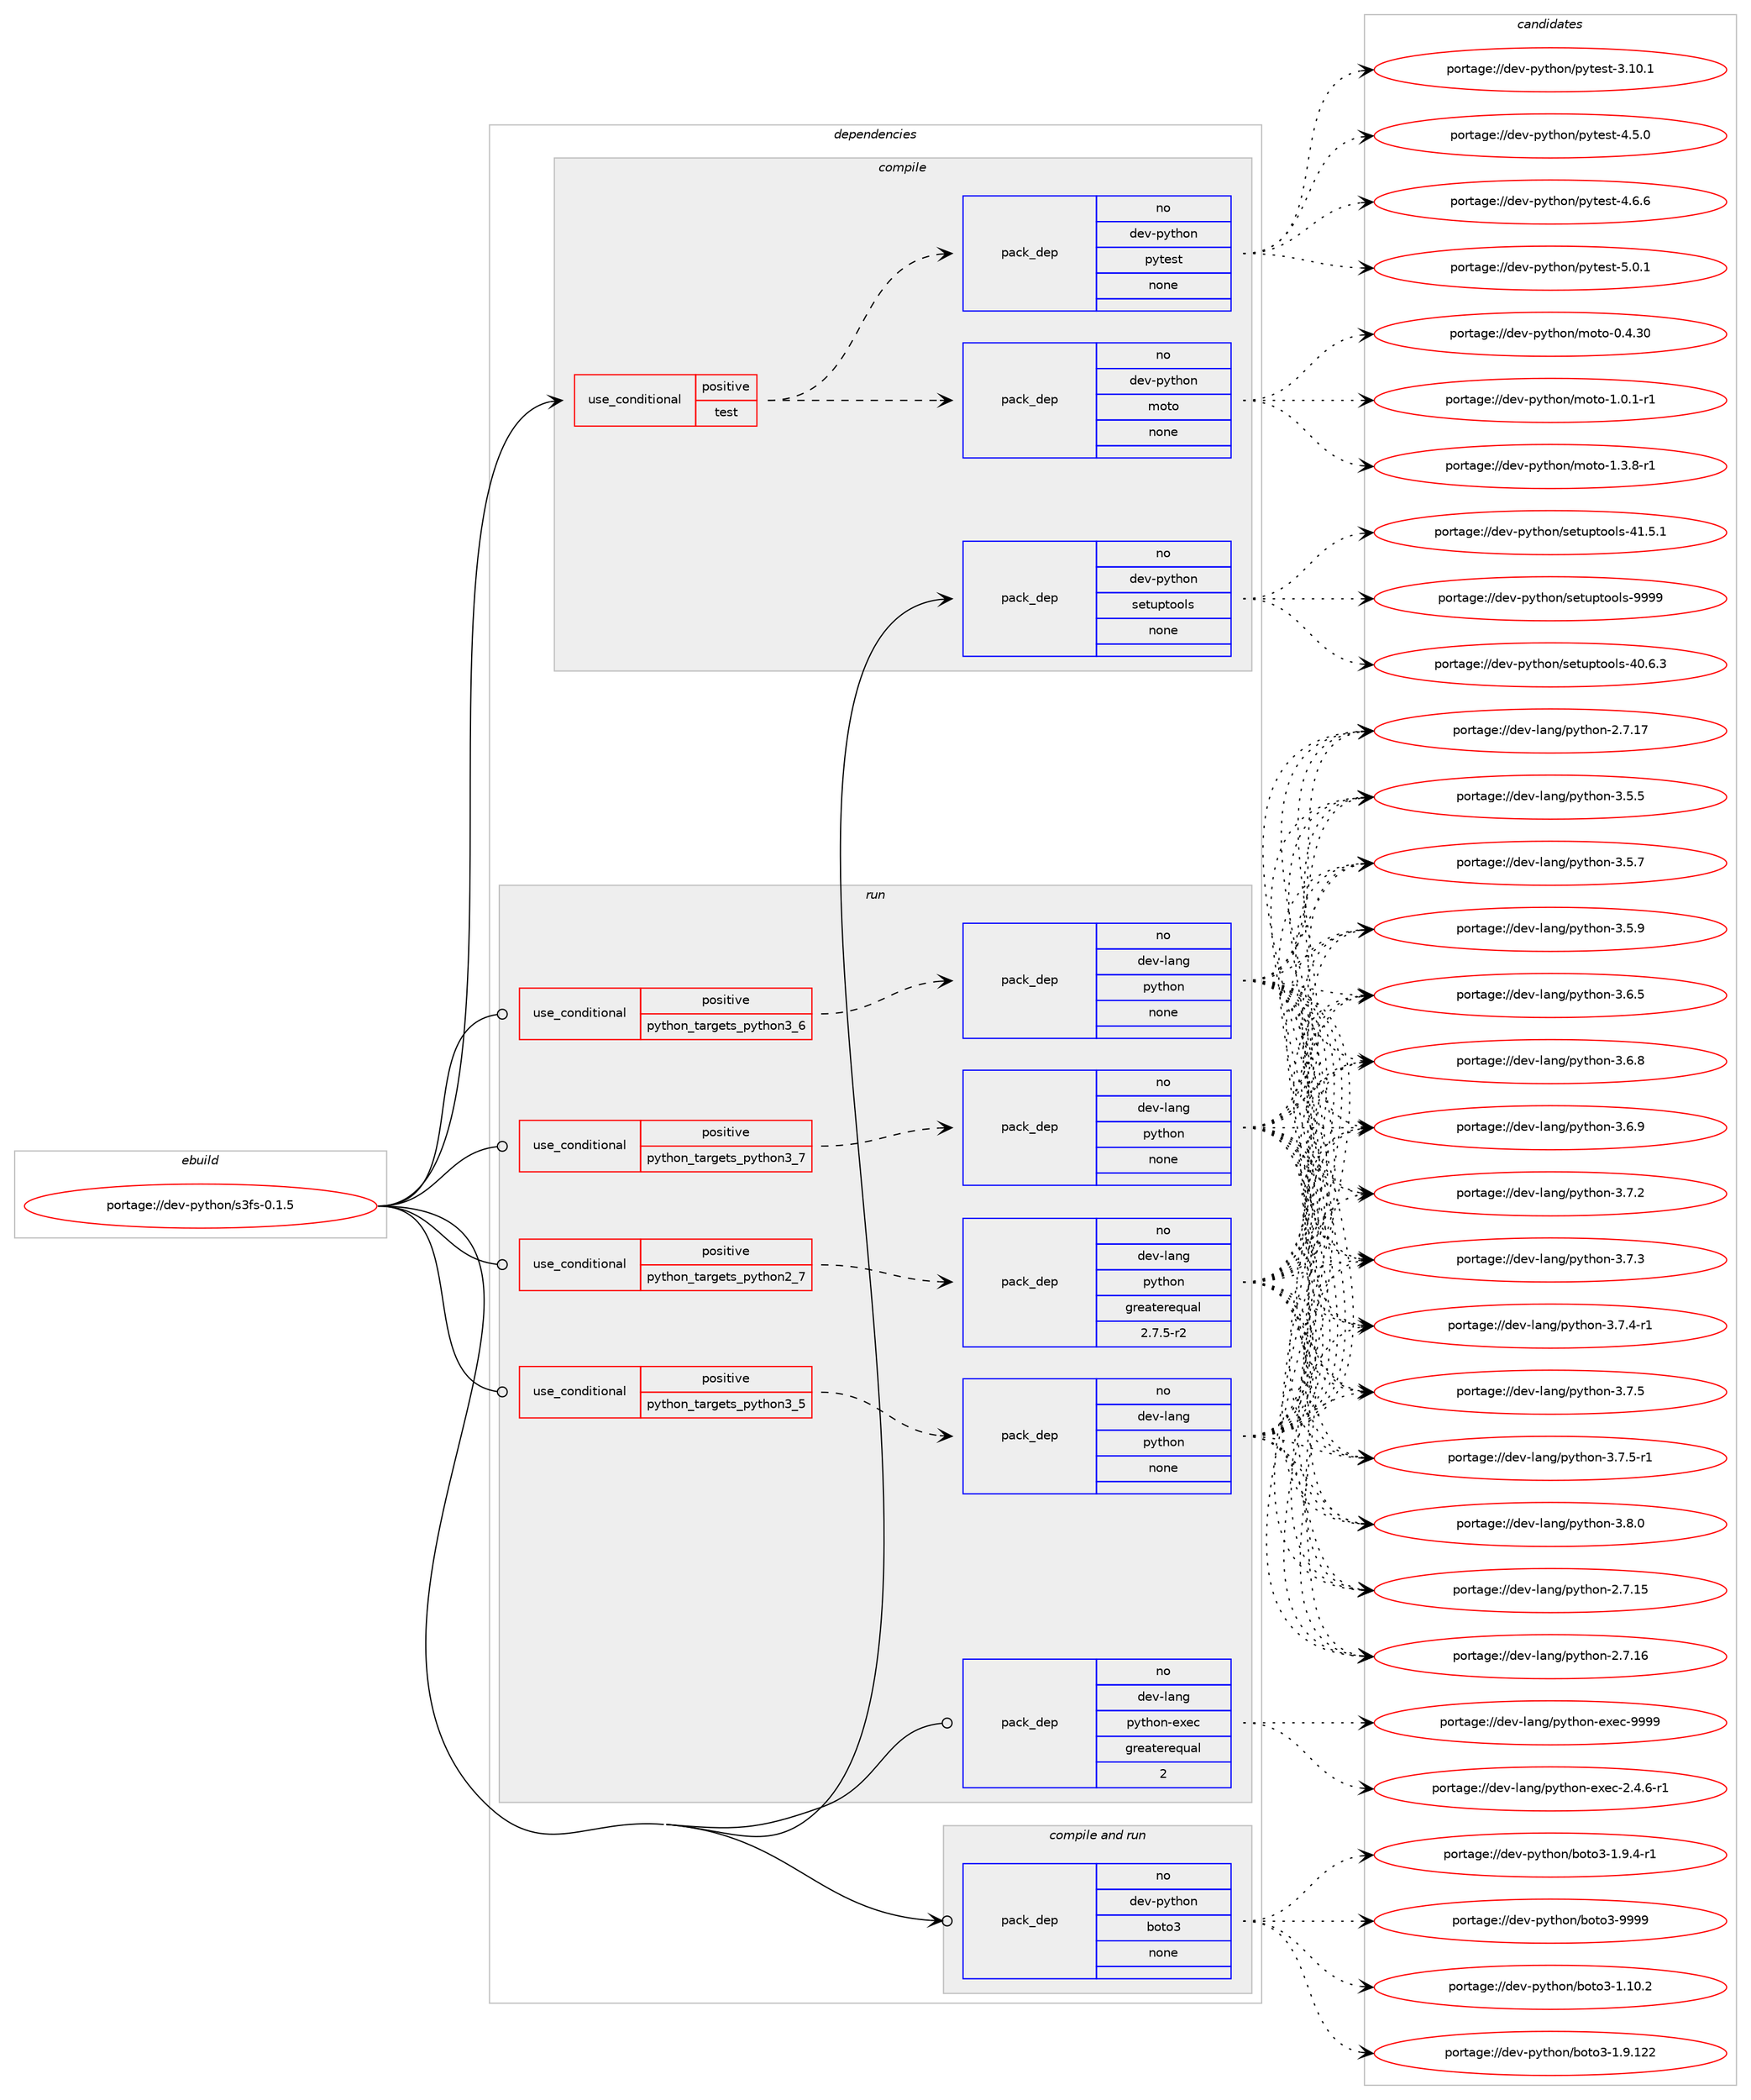 digraph prolog {

# *************
# Graph options
# *************

newrank=true;
concentrate=true;
compound=true;
graph [rankdir=LR,fontname=Helvetica,fontsize=10,ranksep=1.5];#, ranksep=2.5, nodesep=0.2];
edge  [arrowhead=vee];
node  [fontname=Helvetica,fontsize=10];

# **********
# The ebuild
# **********

subgraph cluster_leftcol {
color=gray;
rank=same;
label=<<i>ebuild</i>>;
id [label="portage://dev-python/s3fs-0.1.5", color=red, width=4, href="../dev-python/s3fs-0.1.5.svg"];
}

# ****************
# The dependencies
# ****************

subgraph cluster_midcol {
color=gray;
label=<<i>dependencies</i>>;
subgraph cluster_compile {
fillcolor="#eeeeee";
style=filled;
label=<<i>compile</i>>;
subgraph cond38314 {
dependency171327 [label=<<TABLE BORDER="0" CELLBORDER="1" CELLSPACING="0" CELLPADDING="4"><TR><TD ROWSPAN="3" CELLPADDING="10">use_conditional</TD></TR><TR><TD>positive</TD></TR><TR><TD>test</TD></TR></TABLE>>, shape=none, color=red];
subgraph pack129610 {
dependency171328 [label=<<TABLE BORDER="0" CELLBORDER="1" CELLSPACING="0" CELLPADDING="4" WIDTH="220"><TR><TD ROWSPAN="6" CELLPADDING="30">pack_dep</TD></TR><TR><TD WIDTH="110">no</TD></TR><TR><TD>dev-python</TD></TR><TR><TD>moto</TD></TR><TR><TD>none</TD></TR><TR><TD></TD></TR></TABLE>>, shape=none, color=blue];
}
dependency171327:e -> dependency171328:w [weight=20,style="dashed",arrowhead="vee"];
subgraph pack129611 {
dependency171329 [label=<<TABLE BORDER="0" CELLBORDER="1" CELLSPACING="0" CELLPADDING="4" WIDTH="220"><TR><TD ROWSPAN="6" CELLPADDING="30">pack_dep</TD></TR><TR><TD WIDTH="110">no</TD></TR><TR><TD>dev-python</TD></TR><TR><TD>pytest</TD></TR><TR><TD>none</TD></TR><TR><TD></TD></TR></TABLE>>, shape=none, color=blue];
}
dependency171327:e -> dependency171329:w [weight=20,style="dashed",arrowhead="vee"];
}
id:e -> dependency171327:w [weight=20,style="solid",arrowhead="vee"];
subgraph pack129612 {
dependency171330 [label=<<TABLE BORDER="0" CELLBORDER="1" CELLSPACING="0" CELLPADDING="4" WIDTH="220"><TR><TD ROWSPAN="6" CELLPADDING="30">pack_dep</TD></TR><TR><TD WIDTH="110">no</TD></TR><TR><TD>dev-python</TD></TR><TR><TD>setuptools</TD></TR><TR><TD>none</TD></TR><TR><TD></TD></TR></TABLE>>, shape=none, color=blue];
}
id:e -> dependency171330:w [weight=20,style="solid",arrowhead="vee"];
}
subgraph cluster_compileandrun {
fillcolor="#eeeeee";
style=filled;
label=<<i>compile and run</i>>;
subgraph pack129613 {
dependency171331 [label=<<TABLE BORDER="0" CELLBORDER="1" CELLSPACING="0" CELLPADDING="4" WIDTH="220"><TR><TD ROWSPAN="6" CELLPADDING="30">pack_dep</TD></TR><TR><TD WIDTH="110">no</TD></TR><TR><TD>dev-python</TD></TR><TR><TD>boto3</TD></TR><TR><TD>none</TD></TR><TR><TD></TD></TR></TABLE>>, shape=none, color=blue];
}
id:e -> dependency171331:w [weight=20,style="solid",arrowhead="odotvee"];
}
subgraph cluster_run {
fillcolor="#eeeeee";
style=filled;
label=<<i>run</i>>;
subgraph cond38315 {
dependency171332 [label=<<TABLE BORDER="0" CELLBORDER="1" CELLSPACING="0" CELLPADDING="4"><TR><TD ROWSPAN="3" CELLPADDING="10">use_conditional</TD></TR><TR><TD>positive</TD></TR><TR><TD>python_targets_python2_7</TD></TR></TABLE>>, shape=none, color=red];
subgraph pack129614 {
dependency171333 [label=<<TABLE BORDER="0" CELLBORDER="1" CELLSPACING="0" CELLPADDING="4" WIDTH="220"><TR><TD ROWSPAN="6" CELLPADDING="30">pack_dep</TD></TR><TR><TD WIDTH="110">no</TD></TR><TR><TD>dev-lang</TD></TR><TR><TD>python</TD></TR><TR><TD>greaterequal</TD></TR><TR><TD>2.7.5-r2</TD></TR></TABLE>>, shape=none, color=blue];
}
dependency171332:e -> dependency171333:w [weight=20,style="dashed",arrowhead="vee"];
}
id:e -> dependency171332:w [weight=20,style="solid",arrowhead="odot"];
subgraph cond38316 {
dependency171334 [label=<<TABLE BORDER="0" CELLBORDER="1" CELLSPACING="0" CELLPADDING="4"><TR><TD ROWSPAN="3" CELLPADDING="10">use_conditional</TD></TR><TR><TD>positive</TD></TR><TR><TD>python_targets_python3_5</TD></TR></TABLE>>, shape=none, color=red];
subgraph pack129615 {
dependency171335 [label=<<TABLE BORDER="0" CELLBORDER="1" CELLSPACING="0" CELLPADDING="4" WIDTH="220"><TR><TD ROWSPAN="6" CELLPADDING="30">pack_dep</TD></TR><TR><TD WIDTH="110">no</TD></TR><TR><TD>dev-lang</TD></TR><TR><TD>python</TD></TR><TR><TD>none</TD></TR><TR><TD></TD></TR></TABLE>>, shape=none, color=blue];
}
dependency171334:e -> dependency171335:w [weight=20,style="dashed",arrowhead="vee"];
}
id:e -> dependency171334:w [weight=20,style="solid",arrowhead="odot"];
subgraph cond38317 {
dependency171336 [label=<<TABLE BORDER="0" CELLBORDER="1" CELLSPACING="0" CELLPADDING="4"><TR><TD ROWSPAN="3" CELLPADDING="10">use_conditional</TD></TR><TR><TD>positive</TD></TR><TR><TD>python_targets_python3_6</TD></TR></TABLE>>, shape=none, color=red];
subgraph pack129616 {
dependency171337 [label=<<TABLE BORDER="0" CELLBORDER="1" CELLSPACING="0" CELLPADDING="4" WIDTH="220"><TR><TD ROWSPAN="6" CELLPADDING="30">pack_dep</TD></TR><TR><TD WIDTH="110">no</TD></TR><TR><TD>dev-lang</TD></TR><TR><TD>python</TD></TR><TR><TD>none</TD></TR><TR><TD></TD></TR></TABLE>>, shape=none, color=blue];
}
dependency171336:e -> dependency171337:w [weight=20,style="dashed",arrowhead="vee"];
}
id:e -> dependency171336:w [weight=20,style="solid",arrowhead="odot"];
subgraph cond38318 {
dependency171338 [label=<<TABLE BORDER="0" CELLBORDER="1" CELLSPACING="0" CELLPADDING="4"><TR><TD ROWSPAN="3" CELLPADDING="10">use_conditional</TD></TR><TR><TD>positive</TD></TR><TR><TD>python_targets_python3_7</TD></TR></TABLE>>, shape=none, color=red];
subgraph pack129617 {
dependency171339 [label=<<TABLE BORDER="0" CELLBORDER="1" CELLSPACING="0" CELLPADDING="4" WIDTH="220"><TR><TD ROWSPAN="6" CELLPADDING="30">pack_dep</TD></TR><TR><TD WIDTH="110">no</TD></TR><TR><TD>dev-lang</TD></TR><TR><TD>python</TD></TR><TR><TD>none</TD></TR><TR><TD></TD></TR></TABLE>>, shape=none, color=blue];
}
dependency171338:e -> dependency171339:w [weight=20,style="dashed",arrowhead="vee"];
}
id:e -> dependency171338:w [weight=20,style="solid",arrowhead="odot"];
subgraph pack129618 {
dependency171340 [label=<<TABLE BORDER="0" CELLBORDER="1" CELLSPACING="0" CELLPADDING="4" WIDTH="220"><TR><TD ROWSPAN="6" CELLPADDING="30">pack_dep</TD></TR><TR><TD WIDTH="110">no</TD></TR><TR><TD>dev-lang</TD></TR><TR><TD>python-exec</TD></TR><TR><TD>greaterequal</TD></TR><TR><TD>2</TD></TR></TABLE>>, shape=none, color=blue];
}
id:e -> dependency171340:w [weight=20,style="solid",arrowhead="odot"];
}
}

# **************
# The candidates
# **************

subgraph cluster_choices {
rank=same;
color=gray;
label=<<i>candidates</i>>;

subgraph choice129610 {
color=black;
nodesep=1;
choiceportage100101118451121211161041111104710911111611145484652465148 [label="portage://dev-python/moto-0.4.30", color=red, width=4,href="../dev-python/moto-0.4.30.svg"];
choiceportage10010111845112121116104111110471091111161114549464846494511449 [label="portage://dev-python/moto-1.0.1-r1", color=red, width=4,href="../dev-python/moto-1.0.1-r1.svg"];
choiceportage10010111845112121116104111110471091111161114549465146564511449 [label="portage://dev-python/moto-1.3.8-r1", color=red, width=4,href="../dev-python/moto-1.3.8-r1.svg"];
dependency171328:e -> choiceportage100101118451121211161041111104710911111611145484652465148:w [style=dotted,weight="100"];
dependency171328:e -> choiceportage10010111845112121116104111110471091111161114549464846494511449:w [style=dotted,weight="100"];
dependency171328:e -> choiceportage10010111845112121116104111110471091111161114549465146564511449:w [style=dotted,weight="100"];
}
subgraph choice129611 {
color=black;
nodesep=1;
choiceportage100101118451121211161041111104711212111610111511645514649484649 [label="portage://dev-python/pytest-3.10.1", color=red, width=4,href="../dev-python/pytest-3.10.1.svg"];
choiceportage1001011184511212111610411111047112121116101115116455246534648 [label="portage://dev-python/pytest-4.5.0", color=red, width=4,href="../dev-python/pytest-4.5.0.svg"];
choiceportage1001011184511212111610411111047112121116101115116455246544654 [label="portage://dev-python/pytest-4.6.6", color=red, width=4,href="../dev-python/pytest-4.6.6.svg"];
choiceportage1001011184511212111610411111047112121116101115116455346484649 [label="portage://dev-python/pytest-5.0.1", color=red, width=4,href="../dev-python/pytest-5.0.1.svg"];
dependency171329:e -> choiceportage100101118451121211161041111104711212111610111511645514649484649:w [style=dotted,weight="100"];
dependency171329:e -> choiceportage1001011184511212111610411111047112121116101115116455246534648:w [style=dotted,weight="100"];
dependency171329:e -> choiceportage1001011184511212111610411111047112121116101115116455246544654:w [style=dotted,weight="100"];
dependency171329:e -> choiceportage1001011184511212111610411111047112121116101115116455346484649:w [style=dotted,weight="100"];
}
subgraph choice129612 {
color=black;
nodesep=1;
choiceportage100101118451121211161041111104711510111611711211611111110811545524846544651 [label="portage://dev-python/setuptools-40.6.3", color=red, width=4,href="../dev-python/setuptools-40.6.3.svg"];
choiceportage100101118451121211161041111104711510111611711211611111110811545524946534649 [label="portage://dev-python/setuptools-41.5.1", color=red, width=4,href="../dev-python/setuptools-41.5.1.svg"];
choiceportage10010111845112121116104111110471151011161171121161111111081154557575757 [label="portage://dev-python/setuptools-9999", color=red, width=4,href="../dev-python/setuptools-9999.svg"];
dependency171330:e -> choiceportage100101118451121211161041111104711510111611711211611111110811545524846544651:w [style=dotted,weight="100"];
dependency171330:e -> choiceportage100101118451121211161041111104711510111611711211611111110811545524946534649:w [style=dotted,weight="100"];
dependency171330:e -> choiceportage10010111845112121116104111110471151011161171121161111111081154557575757:w [style=dotted,weight="100"];
}
subgraph choice129613 {
color=black;
nodesep=1;
choiceportage1001011184511212111610411111047981111161115145494649484650 [label="portage://dev-python/boto3-1.10.2", color=red, width=4,href="../dev-python/boto3-1.10.2.svg"];
choiceportage100101118451121211161041111104798111116111514549465746495050 [label="portage://dev-python/boto3-1.9.122", color=red, width=4,href="../dev-python/boto3-1.9.122.svg"];
choiceportage100101118451121211161041111104798111116111514549465746524511449 [label="portage://dev-python/boto3-1.9.4-r1", color=red, width=4,href="../dev-python/boto3-1.9.4-r1.svg"];
choiceportage100101118451121211161041111104798111116111514557575757 [label="portage://dev-python/boto3-9999", color=red, width=4,href="../dev-python/boto3-9999.svg"];
dependency171331:e -> choiceportage1001011184511212111610411111047981111161115145494649484650:w [style=dotted,weight="100"];
dependency171331:e -> choiceportage100101118451121211161041111104798111116111514549465746495050:w [style=dotted,weight="100"];
dependency171331:e -> choiceportage100101118451121211161041111104798111116111514549465746524511449:w [style=dotted,weight="100"];
dependency171331:e -> choiceportage100101118451121211161041111104798111116111514557575757:w [style=dotted,weight="100"];
}
subgraph choice129614 {
color=black;
nodesep=1;
choiceportage10010111845108971101034711212111610411111045504655464953 [label="portage://dev-lang/python-2.7.15", color=red, width=4,href="../dev-lang/python-2.7.15.svg"];
choiceportage10010111845108971101034711212111610411111045504655464954 [label="portage://dev-lang/python-2.7.16", color=red, width=4,href="../dev-lang/python-2.7.16.svg"];
choiceportage10010111845108971101034711212111610411111045504655464955 [label="portage://dev-lang/python-2.7.17", color=red, width=4,href="../dev-lang/python-2.7.17.svg"];
choiceportage100101118451089711010347112121116104111110455146534653 [label="portage://dev-lang/python-3.5.5", color=red, width=4,href="../dev-lang/python-3.5.5.svg"];
choiceportage100101118451089711010347112121116104111110455146534655 [label="portage://dev-lang/python-3.5.7", color=red, width=4,href="../dev-lang/python-3.5.7.svg"];
choiceportage100101118451089711010347112121116104111110455146534657 [label="portage://dev-lang/python-3.5.9", color=red, width=4,href="../dev-lang/python-3.5.9.svg"];
choiceportage100101118451089711010347112121116104111110455146544653 [label="portage://dev-lang/python-3.6.5", color=red, width=4,href="../dev-lang/python-3.6.5.svg"];
choiceportage100101118451089711010347112121116104111110455146544656 [label="portage://dev-lang/python-3.6.8", color=red, width=4,href="../dev-lang/python-3.6.8.svg"];
choiceportage100101118451089711010347112121116104111110455146544657 [label="portage://dev-lang/python-3.6.9", color=red, width=4,href="../dev-lang/python-3.6.9.svg"];
choiceportage100101118451089711010347112121116104111110455146554650 [label="portage://dev-lang/python-3.7.2", color=red, width=4,href="../dev-lang/python-3.7.2.svg"];
choiceportage100101118451089711010347112121116104111110455146554651 [label="portage://dev-lang/python-3.7.3", color=red, width=4,href="../dev-lang/python-3.7.3.svg"];
choiceportage1001011184510897110103471121211161041111104551465546524511449 [label="portage://dev-lang/python-3.7.4-r1", color=red, width=4,href="../dev-lang/python-3.7.4-r1.svg"];
choiceportage100101118451089711010347112121116104111110455146554653 [label="portage://dev-lang/python-3.7.5", color=red, width=4,href="../dev-lang/python-3.7.5.svg"];
choiceportage1001011184510897110103471121211161041111104551465546534511449 [label="portage://dev-lang/python-3.7.5-r1", color=red, width=4,href="../dev-lang/python-3.7.5-r1.svg"];
choiceportage100101118451089711010347112121116104111110455146564648 [label="portage://dev-lang/python-3.8.0", color=red, width=4,href="../dev-lang/python-3.8.0.svg"];
dependency171333:e -> choiceportage10010111845108971101034711212111610411111045504655464953:w [style=dotted,weight="100"];
dependency171333:e -> choiceportage10010111845108971101034711212111610411111045504655464954:w [style=dotted,weight="100"];
dependency171333:e -> choiceportage10010111845108971101034711212111610411111045504655464955:w [style=dotted,weight="100"];
dependency171333:e -> choiceportage100101118451089711010347112121116104111110455146534653:w [style=dotted,weight="100"];
dependency171333:e -> choiceportage100101118451089711010347112121116104111110455146534655:w [style=dotted,weight="100"];
dependency171333:e -> choiceportage100101118451089711010347112121116104111110455146534657:w [style=dotted,weight="100"];
dependency171333:e -> choiceportage100101118451089711010347112121116104111110455146544653:w [style=dotted,weight="100"];
dependency171333:e -> choiceportage100101118451089711010347112121116104111110455146544656:w [style=dotted,weight="100"];
dependency171333:e -> choiceportage100101118451089711010347112121116104111110455146544657:w [style=dotted,weight="100"];
dependency171333:e -> choiceportage100101118451089711010347112121116104111110455146554650:w [style=dotted,weight="100"];
dependency171333:e -> choiceportage100101118451089711010347112121116104111110455146554651:w [style=dotted,weight="100"];
dependency171333:e -> choiceportage1001011184510897110103471121211161041111104551465546524511449:w [style=dotted,weight="100"];
dependency171333:e -> choiceportage100101118451089711010347112121116104111110455146554653:w [style=dotted,weight="100"];
dependency171333:e -> choiceportage1001011184510897110103471121211161041111104551465546534511449:w [style=dotted,weight="100"];
dependency171333:e -> choiceportage100101118451089711010347112121116104111110455146564648:w [style=dotted,weight="100"];
}
subgraph choice129615 {
color=black;
nodesep=1;
choiceportage10010111845108971101034711212111610411111045504655464953 [label="portage://dev-lang/python-2.7.15", color=red, width=4,href="../dev-lang/python-2.7.15.svg"];
choiceportage10010111845108971101034711212111610411111045504655464954 [label="portage://dev-lang/python-2.7.16", color=red, width=4,href="../dev-lang/python-2.7.16.svg"];
choiceportage10010111845108971101034711212111610411111045504655464955 [label="portage://dev-lang/python-2.7.17", color=red, width=4,href="../dev-lang/python-2.7.17.svg"];
choiceportage100101118451089711010347112121116104111110455146534653 [label="portage://dev-lang/python-3.5.5", color=red, width=4,href="../dev-lang/python-3.5.5.svg"];
choiceportage100101118451089711010347112121116104111110455146534655 [label="portage://dev-lang/python-3.5.7", color=red, width=4,href="../dev-lang/python-3.5.7.svg"];
choiceportage100101118451089711010347112121116104111110455146534657 [label="portage://dev-lang/python-3.5.9", color=red, width=4,href="../dev-lang/python-3.5.9.svg"];
choiceportage100101118451089711010347112121116104111110455146544653 [label="portage://dev-lang/python-3.6.5", color=red, width=4,href="../dev-lang/python-3.6.5.svg"];
choiceportage100101118451089711010347112121116104111110455146544656 [label="portage://dev-lang/python-3.6.8", color=red, width=4,href="../dev-lang/python-3.6.8.svg"];
choiceportage100101118451089711010347112121116104111110455146544657 [label="portage://dev-lang/python-3.6.9", color=red, width=4,href="../dev-lang/python-3.6.9.svg"];
choiceportage100101118451089711010347112121116104111110455146554650 [label="portage://dev-lang/python-3.7.2", color=red, width=4,href="../dev-lang/python-3.7.2.svg"];
choiceportage100101118451089711010347112121116104111110455146554651 [label="portage://dev-lang/python-3.7.3", color=red, width=4,href="../dev-lang/python-3.7.3.svg"];
choiceportage1001011184510897110103471121211161041111104551465546524511449 [label="portage://dev-lang/python-3.7.4-r1", color=red, width=4,href="../dev-lang/python-3.7.4-r1.svg"];
choiceportage100101118451089711010347112121116104111110455146554653 [label="portage://dev-lang/python-3.7.5", color=red, width=4,href="../dev-lang/python-3.7.5.svg"];
choiceportage1001011184510897110103471121211161041111104551465546534511449 [label="portage://dev-lang/python-3.7.5-r1", color=red, width=4,href="../dev-lang/python-3.7.5-r1.svg"];
choiceportage100101118451089711010347112121116104111110455146564648 [label="portage://dev-lang/python-3.8.0", color=red, width=4,href="../dev-lang/python-3.8.0.svg"];
dependency171335:e -> choiceportage10010111845108971101034711212111610411111045504655464953:w [style=dotted,weight="100"];
dependency171335:e -> choiceportage10010111845108971101034711212111610411111045504655464954:w [style=dotted,weight="100"];
dependency171335:e -> choiceportage10010111845108971101034711212111610411111045504655464955:w [style=dotted,weight="100"];
dependency171335:e -> choiceportage100101118451089711010347112121116104111110455146534653:w [style=dotted,weight="100"];
dependency171335:e -> choiceportage100101118451089711010347112121116104111110455146534655:w [style=dotted,weight="100"];
dependency171335:e -> choiceportage100101118451089711010347112121116104111110455146534657:w [style=dotted,weight="100"];
dependency171335:e -> choiceportage100101118451089711010347112121116104111110455146544653:w [style=dotted,weight="100"];
dependency171335:e -> choiceportage100101118451089711010347112121116104111110455146544656:w [style=dotted,weight="100"];
dependency171335:e -> choiceportage100101118451089711010347112121116104111110455146544657:w [style=dotted,weight="100"];
dependency171335:e -> choiceportage100101118451089711010347112121116104111110455146554650:w [style=dotted,weight="100"];
dependency171335:e -> choiceportage100101118451089711010347112121116104111110455146554651:w [style=dotted,weight="100"];
dependency171335:e -> choiceportage1001011184510897110103471121211161041111104551465546524511449:w [style=dotted,weight="100"];
dependency171335:e -> choiceportage100101118451089711010347112121116104111110455146554653:w [style=dotted,weight="100"];
dependency171335:e -> choiceportage1001011184510897110103471121211161041111104551465546534511449:w [style=dotted,weight="100"];
dependency171335:e -> choiceportage100101118451089711010347112121116104111110455146564648:w [style=dotted,weight="100"];
}
subgraph choice129616 {
color=black;
nodesep=1;
choiceportage10010111845108971101034711212111610411111045504655464953 [label="portage://dev-lang/python-2.7.15", color=red, width=4,href="../dev-lang/python-2.7.15.svg"];
choiceportage10010111845108971101034711212111610411111045504655464954 [label="portage://dev-lang/python-2.7.16", color=red, width=4,href="../dev-lang/python-2.7.16.svg"];
choiceportage10010111845108971101034711212111610411111045504655464955 [label="portage://dev-lang/python-2.7.17", color=red, width=4,href="../dev-lang/python-2.7.17.svg"];
choiceportage100101118451089711010347112121116104111110455146534653 [label="portage://dev-lang/python-3.5.5", color=red, width=4,href="../dev-lang/python-3.5.5.svg"];
choiceportage100101118451089711010347112121116104111110455146534655 [label="portage://dev-lang/python-3.5.7", color=red, width=4,href="../dev-lang/python-3.5.7.svg"];
choiceportage100101118451089711010347112121116104111110455146534657 [label="portage://dev-lang/python-3.5.9", color=red, width=4,href="../dev-lang/python-3.5.9.svg"];
choiceportage100101118451089711010347112121116104111110455146544653 [label="portage://dev-lang/python-3.6.5", color=red, width=4,href="../dev-lang/python-3.6.5.svg"];
choiceportage100101118451089711010347112121116104111110455146544656 [label="portage://dev-lang/python-3.6.8", color=red, width=4,href="../dev-lang/python-3.6.8.svg"];
choiceportage100101118451089711010347112121116104111110455146544657 [label="portage://dev-lang/python-3.6.9", color=red, width=4,href="../dev-lang/python-3.6.9.svg"];
choiceportage100101118451089711010347112121116104111110455146554650 [label="portage://dev-lang/python-3.7.2", color=red, width=4,href="../dev-lang/python-3.7.2.svg"];
choiceportage100101118451089711010347112121116104111110455146554651 [label="portage://dev-lang/python-3.7.3", color=red, width=4,href="../dev-lang/python-3.7.3.svg"];
choiceportage1001011184510897110103471121211161041111104551465546524511449 [label="portage://dev-lang/python-3.7.4-r1", color=red, width=4,href="../dev-lang/python-3.7.4-r1.svg"];
choiceportage100101118451089711010347112121116104111110455146554653 [label="portage://dev-lang/python-3.7.5", color=red, width=4,href="../dev-lang/python-3.7.5.svg"];
choiceportage1001011184510897110103471121211161041111104551465546534511449 [label="portage://dev-lang/python-3.7.5-r1", color=red, width=4,href="../dev-lang/python-3.7.5-r1.svg"];
choiceportage100101118451089711010347112121116104111110455146564648 [label="portage://dev-lang/python-3.8.0", color=red, width=4,href="../dev-lang/python-3.8.0.svg"];
dependency171337:e -> choiceportage10010111845108971101034711212111610411111045504655464953:w [style=dotted,weight="100"];
dependency171337:e -> choiceportage10010111845108971101034711212111610411111045504655464954:w [style=dotted,weight="100"];
dependency171337:e -> choiceportage10010111845108971101034711212111610411111045504655464955:w [style=dotted,weight="100"];
dependency171337:e -> choiceportage100101118451089711010347112121116104111110455146534653:w [style=dotted,weight="100"];
dependency171337:e -> choiceportage100101118451089711010347112121116104111110455146534655:w [style=dotted,weight="100"];
dependency171337:e -> choiceportage100101118451089711010347112121116104111110455146534657:w [style=dotted,weight="100"];
dependency171337:e -> choiceportage100101118451089711010347112121116104111110455146544653:w [style=dotted,weight="100"];
dependency171337:e -> choiceportage100101118451089711010347112121116104111110455146544656:w [style=dotted,weight="100"];
dependency171337:e -> choiceportage100101118451089711010347112121116104111110455146544657:w [style=dotted,weight="100"];
dependency171337:e -> choiceportage100101118451089711010347112121116104111110455146554650:w [style=dotted,weight="100"];
dependency171337:e -> choiceportage100101118451089711010347112121116104111110455146554651:w [style=dotted,weight="100"];
dependency171337:e -> choiceportage1001011184510897110103471121211161041111104551465546524511449:w [style=dotted,weight="100"];
dependency171337:e -> choiceportage100101118451089711010347112121116104111110455146554653:w [style=dotted,weight="100"];
dependency171337:e -> choiceportage1001011184510897110103471121211161041111104551465546534511449:w [style=dotted,weight="100"];
dependency171337:e -> choiceportage100101118451089711010347112121116104111110455146564648:w [style=dotted,weight="100"];
}
subgraph choice129617 {
color=black;
nodesep=1;
choiceportage10010111845108971101034711212111610411111045504655464953 [label="portage://dev-lang/python-2.7.15", color=red, width=4,href="../dev-lang/python-2.7.15.svg"];
choiceportage10010111845108971101034711212111610411111045504655464954 [label="portage://dev-lang/python-2.7.16", color=red, width=4,href="../dev-lang/python-2.7.16.svg"];
choiceportage10010111845108971101034711212111610411111045504655464955 [label="portage://dev-lang/python-2.7.17", color=red, width=4,href="../dev-lang/python-2.7.17.svg"];
choiceportage100101118451089711010347112121116104111110455146534653 [label="portage://dev-lang/python-3.5.5", color=red, width=4,href="../dev-lang/python-3.5.5.svg"];
choiceportage100101118451089711010347112121116104111110455146534655 [label="portage://dev-lang/python-3.5.7", color=red, width=4,href="../dev-lang/python-3.5.7.svg"];
choiceportage100101118451089711010347112121116104111110455146534657 [label="portage://dev-lang/python-3.5.9", color=red, width=4,href="../dev-lang/python-3.5.9.svg"];
choiceportage100101118451089711010347112121116104111110455146544653 [label="portage://dev-lang/python-3.6.5", color=red, width=4,href="../dev-lang/python-3.6.5.svg"];
choiceportage100101118451089711010347112121116104111110455146544656 [label="portage://dev-lang/python-3.6.8", color=red, width=4,href="../dev-lang/python-3.6.8.svg"];
choiceportage100101118451089711010347112121116104111110455146544657 [label="portage://dev-lang/python-3.6.9", color=red, width=4,href="../dev-lang/python-3.6.9.svg"];
choiceportage100101118451089711010347112121116104111110455146554650 [label="portage://dev-lang/python-3.7.2", color=red, width=4,href="../dev-lang/python-3.7.2.svg"];
choiceportage100101118451089711010347112121116104111110455146554651 [label="portage://dev-lang/python-3.7.3", color=red, width=4,href="../dev-lang/python-3.7.3.svg"];
choiceportage1001011184510897110103471121211161041111104551465546524511449 [label="portage://dev-lang/python-3.7.4-r1", color=red, width=4,href="../dev-lang/python-3.7.4-r1.svg"];
choiceportage100101118451089711010347112121116104111110455146554653 [label="portage://dev-lang/python-3.7.5", color=red, width=4,href="../dev-lang/python-3.7.5.svg"];
choiceportage1001011184510897110103471121211161041111104551465546534511449 [label="portage://dev-lang/python-3.7.5-r1", color=red, width=4,href="../dev-lang/python-3.7.5-r1.svg"];
choiceportage100101118451089711010347112121116104111110455146564648 [label="portage://dev-lang/python-3.8.0", color=red, width=4,href="../dev-lang/python-3.8.0.svg"];
dependency171339:e -> choiceportage10010111845108971101034711212111610411111045504655464953:w [style=dotted,weight="100"];
dependency171339:e -> choiceportage10010111845108971101034711212111610411111045504655464954:w [style=dotted,weight="100"];
dependency171339:e -> choiceportage10010111845108971101034711212111610411111045504655464955:w [style=dotted,weight="100"];
dependency171339:e -> choiceportage100101118451089711010347112121116104111110455146534653:w [style=dotted,weight="100"];
dependency171339:e -> choiceportage100101118451089711010347112121116104111110455146534655:w [style=dotted,weight="100"];
dependency171339:e -> choiceportage100101118451089711010347112121116104111110455146534657:w [style=dotted,weight="100"];
dependency171339:e -> choiceportage100101118451089711010347112121116104111110455146544653:w [style=dotted,weight="100"];
dependency171339:e -> choiceportage100101118451089711010347112121116104111110455146544656:w [style=dotted,weight="100"];
dependency171339:e -> choiceportage100101118451089711010347112121116104111110455146544657:w [style=dotted,weight="100"];
dependency171339:e -> choiceportage100101118451089711010347112121116104111110455146554650:w [style=dotted,weight="100"];
dependency171339:e -> choiceportage100101118451089711010347112121116104111110455146554651:w [style=dotted,weight="100"];
dependency171339:e -> choiceportage1001011184510897110103471121211161041111104551465546524511449:w [style=dotted,weight="100"];
dependency171339:e -> choiceportage100101118451089711010347112121116104111110455146554653:w [style=dotted,weight="100"];
dependency171339:e -> choiceportage1001011184510897110103471121211161041111104551465546534511449:w [style=dotted,weight="100"];
dependency171339:e -> choiceportage100101118451089711010347112121116104111110455146564648:w [style=dotted,weight="100"];
}
subgraph choice129618 {
color=black;
nodesep=1;
choiceportage10010111845108971101034711212111610411111045101120101994550465246544511449 [label="portage://dev-lang/python-exec-2.4.6-r1", color=red, width=4,href="../dev-lang/python-exec-2.4.6-r1.svg"];
choiceportage10010111845108971101034711212111610411111045101120101994557575757 [label="portage://dev-lang/python-exec-9999", color=red, width=4,href="../dev-lang/python-exec-9999.svg"];
dependency171340:e -> choiceportage10010111845108971101034711212111610411111045101120101994550465246544511449:w [style=dotted,weight="100"];
dependency171340:e -> choiceportage10010111845108971101034711212111610411111045101120101994557575757:w [style=dotted,weight="100"];
}
}

}
